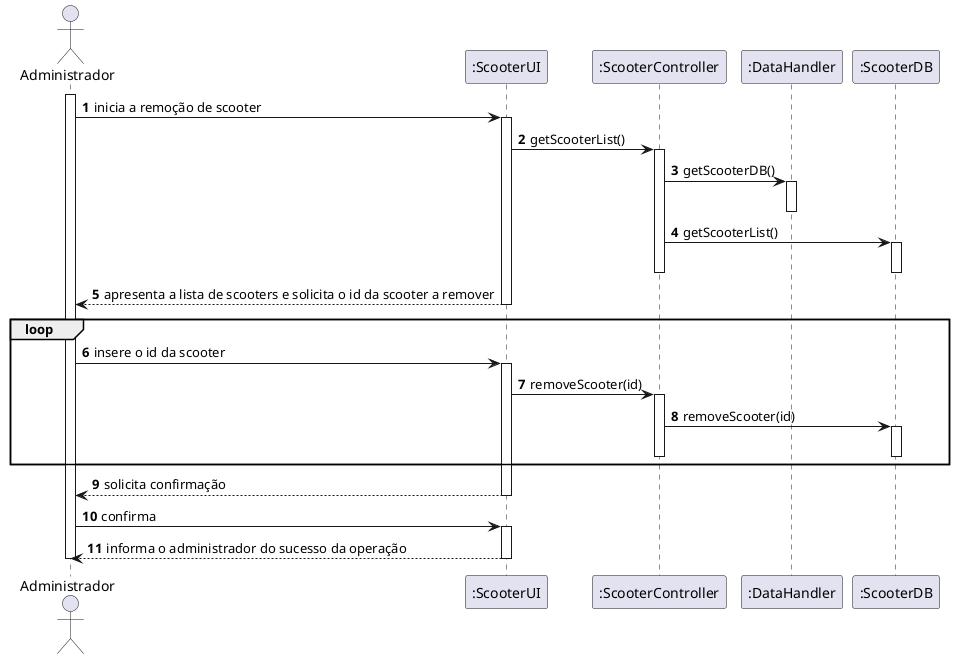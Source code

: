 @startuml
autonumber

actor "Administrador" as ADMIN

participant ":ScooterUI" as UI
participant ":ScooterController" as CTRL
participant ":DataHandler" as DB
participant ":ScooterDB" as SCHL


activate ADMIN
ADMIN -> UI : inicia a remoção de scooter
activate UI
UI -> CTRL : getScooterList()
activate CTRL
CTRL -> DB : getScooterDB()
activate DB
deactivate DB

CTRL -> SCHL : getScooterList()
activate SCHL
deactivate SCHL
deactivate CTRL
  
UI --> ADMIN : apresenta a lista de scooters e solicita o id da scooter a remover
deactivate UI
loop
ADMIN -> UI : insere o id da scooter
activate UI 
UI -> CTRL : removeScooter(id)
activate CTRL
CTRL -> SCHL : removeScooter(id)
activate SCHL
deactivate SCHL
deactivate CTRL
end loop
UI --> ADMIN : solicita confirmação
deactivate UI

ADMIN -> UI : confirma
activate UI
UI --> ADMIN : informa o administrador do sucesso da operação
deactivate UI
deactivate ADMIN

@enduml

